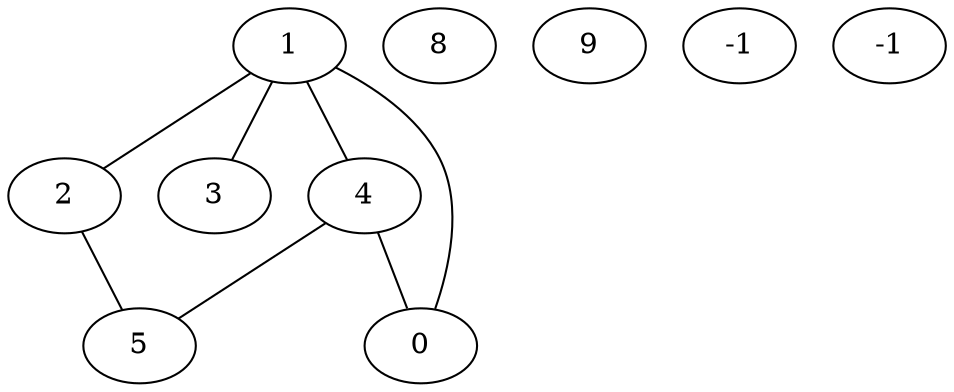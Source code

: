 graph grafo{
	0[label="1"]
	1[label="2"]
	2[label="3"]
	3[label="4"]
	4[label="5"]
	5[label="0"]
	6[label="8"]
	7[label="9"]
	8[label="-1"]
	9[label="-1"]

	0 -- 1
	0 -- 2
	0 -- 3
	0 -- 5
	1 -- 4
	3 -- 4
	3 -- 5

}
graph grafo{
	1[label="0"]
	2[label="1"]
	3[label="4"]
	4[label="2"]
	5[label="3"]
	6[label="8"]
	7[label="9"]
	8[label="-1"]

	1 -- 2
	1 -- 3
	2 -- 4
	2 -- 5

}

graph grafo{
	1[label="0"]
	2[label="1"]
	3[label="2"]
	4[label="3"]
	5[label="4"]
	6[label="6"]
	7[label="8"]
	8[label="9"]
	9[label="5"]
	10[label="-1"]

	1 -- 2
	1 -- 3
	1 -- 4
	1 -- 5
	2 -- 3
	2 -- 4
	2 -- 5
	3 -- 5
	3 -- 9
	5 -- 9
	7 -- 8

}

graph grafo{
	1[label="0"]
	2[label="1"]
	3[label="2"]
	4[label="3"]
	5[label="4"]
	6[label="6"]
	7[label="8"]
	8[label="9"]
	9[label="-1"]

	1 -- 3
	1 -- 4
	3 -- 5
	7 -- 8

}

graph grafo{
	1[label="0"]
	2[label="1"]
	3[label="4"]
	4[label="2"]
	5[label="3"]
	6[label="8"]
	7[label="9"]
	8[label="-1"]

	1 -- 2
	1 -- 3
	2 -- 4
	2 -- 5

}

graph grafo{
	1[label="0"]
	2[label="1"]
	3[label="2"]
	4[label="3"]
	5[label="4"]
	6[label="6"]
	7[label="8"]
	8[label="9"]
	9[label="5"]
	10[label="-1"]

	1 -- 2
	1 -- 3
	1 -- 4
	1 -- 5
	2 -- 3
	2 -- 4
	2 -- 5
	3 -- 5
	3 -- 9
	5 -- 9
	7 -- 8

}

graph grafo{
	1[label="0"]
	2[label="1"]
	3[label="2"]
	4[label="3"]
	5[label="4"]
	6[label="6"]
	7[label="8"]
	8[label="9"]
	9[label="-1"]

	1 -- 3
	1 -- 4
	3 -- 5
	7 -- 8

}


/*

____________REDE PERT____________


Não foi possivel realizar o pert, pois o grafo não é direcionado

*/


/*

____________REDE PERT____________


Não foi possivel realizar o pert, pois o grafo não é direcionado

*/


graph grafo{
	0[label="0"]
	1[label="1"]
	2[label="2"]
	3[label="3"]
	4[label="4"]
	5[label="6"]
	6[label="8"]
	7[label="9"]
	8[label="-1"]
	9[label="-1"]

	0 -- 1
	0 -- 2
	0 -- 3
	0 -- 4
	1 -- 2
	1 -- 3
	2 -- 4
	6 -- 7

}
